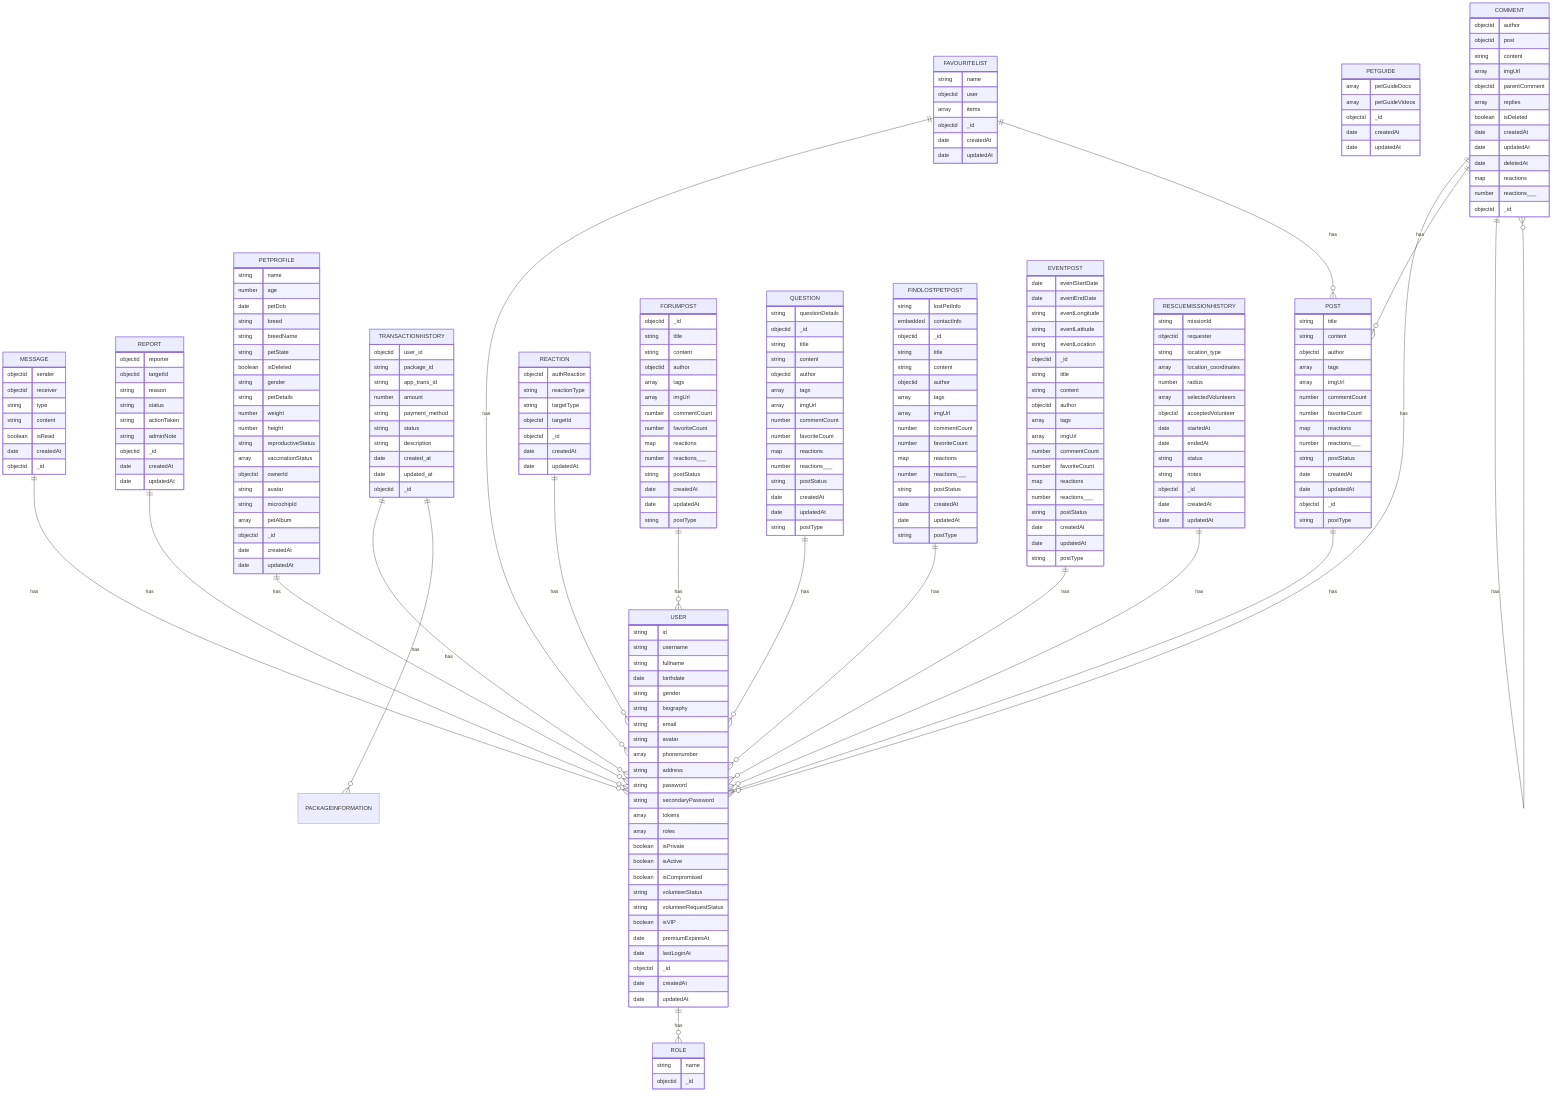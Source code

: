 erDiagram
USER {
    string id
    string username
    string fullname
    date birthdate
    string gender
    string biography
    string email
    string avatar
    array phonenumber
    string address
    string password
    string secondaryPassword
    array tokens
    array roles
    boolean isPrivate
    boolean isActive
    boolean isCompromised
    string volunteerStatus
    string volunteerRequestStatus
    boolean isVIP
    date premiumExpiresAt
    date lastLoginAt
    objectid _id
    date createdAt
    date updatedAt
}
ROLE {
    string name
    objectid _id
}
MESSAGE {
    objectid sender
    objectid receiver
    string type
    string content
    boolean isRead
    date createdAt
    objectid _id
}
REPORT {
    objectid reporter
    objectid targetId
    string reason
    string status
    string actionTaken
    string adminNote
    objectid _id
    date createdAt
    date updatedAt
}
PETPROFILE {
    string name
    number age
    date petDob
    string breed
    string breedName
    string petState
    boolean isDeleted
    string gender
    string petDetails
    number weight
    number height
    string reproductiveStatus
    array vaccinationStatus
    objectid ownerId
    string avatar
    string microchipId
    array petAlbum
    objectid _id
    date createdAt
    date updatedAt
}
FAVOURITELIST {
    string name
    objectid user
    array items
    objectid _id
    date createdAt
    date updatedAt
}
TRANSACTIONHISTORY {
    objectid user_id
    string package_id
    string app_trans_id
    number amount
    string payment_method
    string status
    string description
    date created_at
    date updated_at
    objectid _id
}
PETGUIDE {
    array petGuideDocs
    array petGuideVideos
    objectid _id
    date createdAt
    date updatedAt
}
POST {
    string title
    string content
    objectid author
    array tags
    array imgUrl
    number commentCount
    number favoriteCount
    map reactions
    number reactions___
    string postStatus
    date createdAt
    date updatedAt
    objectid _id
    string postType
}
COMMENT {
    objectid author
    objectid post
    string content
    array imgUrl
    objectid parentComment
    array replies
    boolean isDeleted
    date createdAt
    date updatedAt
    date deletedAt
    map reactions
    number reactions___
    objectid _id
}
REACTION {
    objectid authReaction
    string reactionType
    string targetType
    objectid targetId
    objectid _id
    date createdAt
    date updatedAt
}
FORUMPOST {
    objectid _id
    string title
    string content
    objectid author
    array tags
    array imgUrl
    number commentCount
    number favoriteCount
    map reactions
    number reactions___
    string postStatus
    date createdAt
    date updatedAt
    string postType
}
QUESTION {
    string questionDetails
    objectid _id
    string title
    string content
    objectid author
    array tags
    array imgUrl
    number commentCount
    number favoriteCount
    map reactions
    number reactions___
    string postStatus
    date createdAt
    date updatedAt
    string postType
}
FINDLOSTPETPOST {
    string lostPetInfo
    embedded contactInfo
    objectid _id
    string title
    string content
    objectid author
    array tags
    array imgUrl
    number commentCount
    number favoriteCount
    map reactions
    number reactions___
    string postStatus
    date createdAt
    date updatedAt
    string postType
}
EVENTPOST {
    date eventStartDate
    date eventEndDate
    string eventLongitude
    string eventLatitude
    string eventLocation
    objectid _id
    string title
    string content
    objectid author
    array tags
    array imgUrl
    number commentCount
    number favoriteCount
    map reactions
    number reactions___
    string postStatus
    date createdAt
    date updatedAt
    string postType
}
RESCUEMISSIONHISTORY {
    string missionId
    objectid requester
    string location_type
    array location_coordinates
    number radius
    array selectedVolunteers
    objectid acceptedVolunteer
    date startedAt
    date endedAt
    string status
    string notes
    objectid _id
    date createdAt
    date updatedAt
}
USER ||--o{ ROLE : has
MESSAGE ||--o{ USER : has
REPORT ||--o{ USER : has
PETPROFILE ||--o{ USER : has
FAVOURITELIST ||--o{ USER : has
FAVOURITELIST ||--o{ POST : has
TRANSACTIONHISTORY ||--o{ USER : has
TRANSACTIONHISTORY ||--o{ PACKAGEINFORMATION  : has
POST ||--o{ USER : has
COMMENT ||--o{ USER : has
COMMENT ||--o{ POST : has
COMMENT ||--o{ COMMENT : has
REACTION ||--o{ USER : has
FORUMPOST ||--o{ USER : has
QUESTION ||--o{ USER : has
FINDLOSTPETPOST ||--o{ USER : has
EVENTPOST ||--o{ USER : has
RESCUEMISSIONHISTORY ||--o{ USER : has